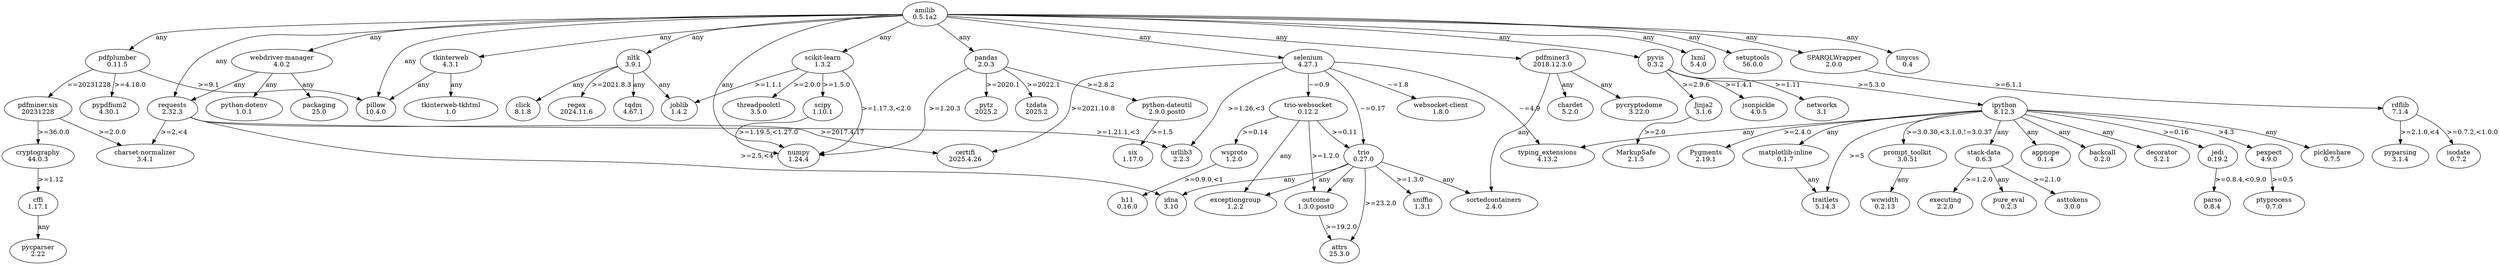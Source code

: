 digraph {
	"charset-normalizer" [label="charset-normalizer\n3.4.1"]
	"matplotlib-inline" -> traitlets [label=any]
	"matplotlib-inline" [label="matplotlib-inline\n0.1.7"]
	"pdfminer-six" -> "charset-normalizer" [label=">=2.0.0"]
	"pdfminer-six" -> cryptography [label=">=36.0.0"]
	"pdfminer-six" [label="pdfminer.six\n20231228"]
	"prompt-toolkit" -> wcwidth [label=any]
	"prompt-toolkit" [label="prompt_toolkit\n3.0.51"]
	"pure-eval" [label="pure_eval\n0.2.3"]
	"python-dateutil" -> six [label=">=1.5"]
	"python-dateutil" [label="python-dateutil\n2.9.0.post0"]
	"python-dotenv" [label="python-dotenv\n1.0.1"]
	"scikit-learn" -> joblib [label=">=1.1.1"]
	"scikit-learn" -> numpy [label=">=1.17.3,<2.0"]
	"scikit-learn" -> scipy [label=">=1.5.0"]
	"scikit-learn" -> threadpoolctl [label=">=2.0.0"]
	"scikit-learn" [label="scikit-learn\n1.3.2"]
	"stack-data" -> "pure-eval" [label=any]
	"stack-data" -> asttokens [label=">=2.1.0"]
	"stack-data" -> executing [label=">=1.2.0"]
	"stack-data" [label="stack-data\n0.6.3"]
	"tkinterweb-tkhtml" [label="tkinterweb-tkhtml\n1.0"]
	"trio-websocket" -> exceptiongroup [label=any]
	"trio-websocket" -> outcome [label=">=1.2.0"]
	"trio-websocket" -> trio [label=">=0.11"]
	"trio-websocket" -> wsproto [label=">=0.14"]
	"trio-websocket" [label="trio-websocket\n0.12.2"]
	"typing-extensions" [label="typing_extensions\n4.13.2"]
	"webdriver-manager" -> "python-dotenv" [label=any]
	"webdriver-manager" -> packaging [label=any]
	"webdriver-manager" -> requests [label=any]
	"webdriver-manager" [label="webdriver-manager\n4.0.2"]
	"websocket-client" [label="websocket-client\n1.8.0"]
	amilib -> "scikit-learn" [label=any]
	amilib -> "webdriver-manager" [label=any]
	amilib -> lxml [label=any]
	amilib -> nltk [label=any]
	amilib -> numpy [label=any]
	amilib -> pandas [label=any]
	amilib -> pdfminer3 [label=any]
	amilib -> pdfplumber [label=any]
	amilib -> pillow [label=any]
	amilib -> pyvis [label=any]
	amilib -> requests [label=any]
	amilib -> selenium [label=any]
	amilib -> setuptools [label=any]
	amilib -> sparqlwrapper [label=any]
	amilib -> tinycss [label=any]
	amilib -> tkinterweb [label=any]
	amilib [label="amilib\n0.5.1a2"]
	appnope [label="appnope\n0.1.4"]
	asttokens [label="asttokens\n3.0.0"]
	attrs [label="attrs\n25.3.0"]
	backcall [label="backcall\n0.2.0"]
	certifi [label="certifi\n2025.4.26"]
	cffi -> pycparser [label=any]
	cffi [label="cffi\n1.17.1"]
	chardet [label="chardet\n5.2.0"]
	click [label="click\n8.1.8"]
	cryptography -> cffi [label=">=1.12"]
	cryptography [label="cryptography\n44.0.3"]
	decorator [label="decorator\n5.2.1"]
	exceptiongroup [label="exceptiongroup\n1.2.2"]
	executing [label="executing\n2.2.0"]
	h11 [label="h11\n0.16.0"]
	idna [label="idna\n3.10"]
	ipython -> "matplotlib-inline" [label=any]
	ipython -> "prompt-toolkit" [label=">=3.0.30,<3.1.0,!=3.0.37"]
	ipython -> "stack-data" [label=any]
	ipython -> "typing-extensions" [label=any]
	ipython -> appnope [label=any]
	ipython -> backcall [label=any]
	ipython -> decorator [label=any]
	ipython -> jedi [label=">=0.16"]
	ipython -> pexpect [label=">4.3"]
	ipython -> pickleshare [label=any]
	ipython -> pygments [label=">=2.4.0"]
	ipython -> traitlets [label=">=5"]
	ipython [label="ipython\n8.12.3"]
	isodate [label="isodate\n0.7.2"]
	jedi -> parso [label=">=0.8.4,<0.9.0"]
	jedi [label="jedi\n0.19.2"]
	jinja2 -> markupsafe [label=">=2.0"]
	jinja2 [label="Jinja2\n3.1.6"]
	joblib [label="joblib\n1.4.2"]
	jsonpickle [label="jsonpickle\n4.0.5"]
	lxml [label="lxml\n5.4.0"]
	markupsafe [label="MarkupSafe\n2.1.5"]
	networkx [label="networkx\n3.1"]
	nltk -> click [label=any]
	nltk -> joblib [label=any]
	nltk -> regex [label=">=2021.8.3"]
	nltk -> tqdm [label=any]
	nltk [label="nltk\n3.9.1"]
	numpy [label="numpy\n1.24.4"]
	outcome -> attrs [label=">=19.2.0"]
	outcome [label="outcome\n1.3.0.post0"]
	packaging [label="packaging\n25.0"]
	pandas -> "python-dateutil" [label=">=2.8.2"]
	pandas -> numpy [label=">=1.20.3"]
	pandas -> pytz [label=">=2020.1"]
	pandas -> tzdata [label=">=2022.1"]
	pandas [label="pandas\n2.0.3"]
	parso [label="parso\n0.8.4"]
	pdfminer3 -> chardet [label=any]
	pdfminer3 -> pycryptodome [label=any]
	pdfminer3 -> sortedcontainers [label=any]
	pdfminer3 [label="pdfminer3\n2018.12.3.0"]
	pdfplumber -> "pdfminer-six" [label="==20231228"]
	pdfplumber -> pillow [label=">=9.1"]
	pdfplumber -> pypdfium2 [label=">=4.18.0"]
	pdfplumber [label="pdfplumber\n0.11.5"]
	pexpect -> ptyprocess [label=">=0.5"]
	pexpect [label="pexpect\n4.9.0"]
	pickleshare [label="pickleshare\n0.7.5"]
	pillow [label="pillow\n10.4.0"]
	ptyprocess [label="ptyprocess\n0.7.0"]
	pycparser [label="pycparser\n2.22"]
	pycryptodome [label="pycryptodome\n3.22.0"]
	pygments [label="Pygments\n2.19.1"]
	pyparsing [label="pyparsing\n3.1.4"]
	pypdfium2 [label="pypdfium2\n4.30.1"]
	pytz [label="pytz\n2025.2"]
	pyvis -> ipython [label=">=5.3.0"]
	pyvis -> jinja2 [label=">=2.9.6"]
	pyvis -> jsonpickle [label=">=1.4.1"]
	pyvis -> networkx [label=">=1.11"]
	pyvis [label="pyvis\n0.3.2"]
	rdflib -> isodate [label=">=0.7.2,<1.0.0"]
	rdflib -> pyparsing [label=">=2.1.0,<4"]
	rdflib [label="rdflib\n7.1.4"]
	regex [label="regex\n2024.11.6"]
	requests -> "charset-normalizer" [label=">=2,<4"]
	requests -> certifi [label=">=2017.4.17"]
	requests -> idna [label=">=2.5,<4"]
	requests -> urllib3 [label=">=1.21.1,<3"]
	requests [label="requests\n2.32.3"]
	scipy -> numpy [label=">=1.19.5,<1.27.0"]
	scipy [label="scipy\n1.10.1"]
	selenium -> "trio-websocket" [label="~=0.9"]
	selenium -> "typing-extensions" [label="~=4.9"]
	selenium -> "websocket-client" [label="~=1.8"]
	selenium -> certifi [label=">=2021.10.8"]
	selenium -> trio [label="~=0.17"]
	selenium -> urllib3 [label=">=1.26,<3"]
	selenium [label="selenium\n4.27.1"]
	setuptools [label="setuptools\n56.0.0"]
	six [label="six\n1.17.0"]
	sniffio [label="sniffio\n1.3.1"]
	sortedcontainers [label="sortedcontainers\n2.4.0"]
	sparqlwrapper -> rdflib [label=">=6.1.1"]
	sparqlwrapper [label="SPARQLWrapper\n2.0.0"]
	threadpoolctl [label="threadpoolctl\n3.5.0"]
	tinycss [label="tinycss\n0.4"]
	tkinterweb -> "tkinterweb-tkhtml" [label=any]
	tkinterweb -> pillow [label=any]
	tkinterweb [label="tkinterweb\n4.3.1"]
	tqdm [label="tqdm\n4.67.1"]
	traitlets [label="traitlets\n5.14.3"]
	trio -> attrs [label=">=23.2.0"]
	trio -> exceptiongroup [label=any]
	trio -> idna [label=any]
	trio -> outcome [label=any]
	trio -> sniffio [label=">=1.3.0"]
	trio -> sortedcontainers [label=any]
	trio [label="trio\n0.27.0"]
	tzdata [label="tzdata\n2025.2"]
	urllib3 [label="urllib3\n2.2.3"]
	wcwidth [label="wcwidth\n0.2.13"]
	wsproto -> h11 [label=">=0.9.0,<1"]
	wsproto [label="wsproto\n1.2.0"]
}

